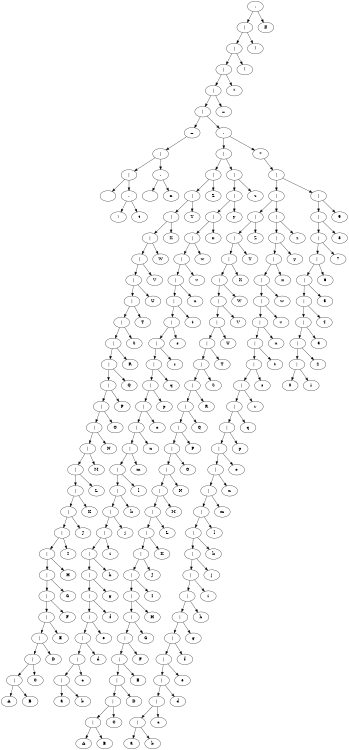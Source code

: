 digraph tree {
rankdir=TB;
size="8,5";
0 [label="."];
0 -> 1;
1 [label="|"];
1 -> 2;
2 [label="|"];
2 -> 3;
3 [label="|"];
3 -> 4;
4 [label="|"];
4 -> 5;
5 [label="|"];
5 -> 6;
6 [label="+"];
6 -> 7;
7 [label="|"];
7 -> 8;
8 [label="|"];
8 -> 9;
9 [label=" "];
8 -> 10;
10 [label="."];
10 -> 11;
11 [label="\\"];
10 -> 12;
12 [label="t"];
7 -> 13;
13 [label="."];
13 -> 14;
14 [label="\n"];
13 -> 15;
15 [label="n"];
5 -> 16;
16 [label="."];
16 -> 17;
17 [label="|"];
17 -> 18;
18 [label="|"];
18 -> 19;
19 [label="|"];
19 -> 20;
20 [label="|"];
20 -> 21;
21 [label="|"];
21 -> 22;
22 [label="|"];
22 -> 23;
23 [label="|"];
23 -> 24;
24 [label="|"];
24 -> 25;
25 [label="|"];
25 -> 26;
26 [label="|"];
26 -> 27;
27 [label="|"];
27 -> 28;
28 [label="|"];
28 -> 29;
29 [label="|"];
29 -> 30;
30 [label="|"];
30 -> 31;
31 [label="|"];
31 -> 32;
32 [label="|"];
32 -> 33;
33 [label="|"];
33 -> 34;
34 [label="|"];
34 -> 35;
35 [label="|"];
35 -> 36;
36 [label="|"];
36 -> 37;
37 [label="|"];
37 -> 38;
38 [label="|"];
38 -> 39;
39 [label="|"];
39 -> 40;
40 [label="|"];
40 -> 41;
41 [label="|"];
41 -> 42;
42 [label="|"];
42 -> 43;
43 [label="A"];
42 -> 44;
44 [label="B"];
41 -> 45;
45 [label="C"];
40 -> 46;
46 [label="D"];
39 -> 47;
47 [label="E"];
38 -> 48;
48 [label="F"];
37 -> 49;
49 [label="G"];
36 -> 50;
50 [label="H"];
35 -> 51;
51 [label="I"];
34 -> 52;
52 [label="J"];
33 -> 53;
53 [label="K"];
32 -> 54;
54 [label="L"];
31 -> 55;
55 [label="M"];
30 -> 56;
56 [label="N"];
29 -> 57;
57 [label="O"];
28 -> 58;
58 [label="P"];
27 -> 59;
59 [label="Q"];
26 -> 60;
60 [label="R"];
25 -> 61;
61 [label="S"];
24 -> 62;
62 [label="T"];
23 -> 63;
63 [label="U"];
22 -> 64;
64 [label="V"];
21 -> 65;
65 [label="W"];
20 -> 66;
66 [label="X"];
19 -> 67;
67 [label="Y"];
18 -> 68;
68 [label="Z"];
17 -> 69;
69 [label="|"];
69 -> 70;
70 [label="|"];
70 -> 71;
71 [label="|"];
71 -> 72;
72 [label="|"];
72 -> 73;
73 [label="|"];
73 -> 74;
74 [label="|"];
74 -> 75;
75 [label="|"];
75 -> 76;
76 [label="|"];
76 -> 77;
77 [label="|"];
77 -> 78;
78 [label="|"];
78 -> 79;
79 [label="|"];
79 -> 80;
80 [label="|"];
80 -> 81;
81 [label="|"];
81 -> 82;
82 [label="|"];
82 -> 83;
83 [label="|"];
83 -> 84;
84 [label="|"];
84 -> 85;
85 [label="|"];
85 -> 86;
86 [label="|"];
86 -> 87;
87 [label="|"];
87 -> 88;
88 [label="|"];
88 -> 89;
89 [label="|"];
89 -> 90;
90 [label="|"];
90 -> 91;
91 [label="|"];
91 -> 92;
92 [label="|"];
92 -> 93;
93 [label="|"];
93 -> 94;
94 [label="a"];
93 -> 95;
95 [label="b"];
92 -> 96;
96 [label="c"];
91 -> 97;
97 [label="d"];
90 -> 98;
98 [label="e"];
89 -> 99;
99 [label="f"];
88 -> 100;
100 [label="g"];
87 -> 101;
101 [label="h"];
86 -> 102;
102 [label="i"];
85 -> 103;
103 [label="j"];
84 -> 104;
104 [label="k"];
83 -> 105;
105 [label="l"];
82 -> 106;
106 [label="m"];
81 -> 107;
107 [label="n"];
80 -> 108;
108 [label="o"];
79 -> 109;
109 [label="p"];
78 -> 110;
110 [label="q"];
77 -> 111;
111 [label="r"];
76 -> 112;
112 [label="s"];
75 -> 113;
113 [label="t"];
74 -> 114;
114 [label="u"];
73 -> 115;
115 [label="v"];
72 -> 116;
116 [label="w"];
71 -> 117;
117 [label="x"];
70 -> 118;
118 [label="y"];
69 -> 119;
119 [label="z"];
16 -> 120;
120 [label="*"];
120 -> 121;
121 [label="|"];
121 -> 122;
122 [label="|"];
122 -> 123;
123 [label="|"];
123 -> 124;
124 [label="|"];
124 -> 125;
125 [label="|"];
125 -> 126;
126 [label="|"];
126 -> 127;
127 [label="|"];
127 -> 128;
128 [label="|"];
128 -> 129;
129 [label="|"];
129 -> 130;
130 [label="|"];
130 -> 131;
131 [label="|"];
131 -> 132;
132 [label="|"];
132 -> 133;
133 [label="|"];
133 -> 134;
134 [label="|"];
134 -> 135;
135 [label="|"];
135 -> 136;
136 [label="|"];
136 -> 137;
137 [label="|"];
137 -> 138;
138 [label="|"];
138 -> 139;
139 [label="|"];
139 -> 140;
140 [label="|"];
140 -> 141;
141 [label="|"];
141 -> 142;
142 [label="|"];
142 -> 143;
143 [label="|"];
143 -> 144;
144 [label="|"];
144 -> 145;
145 [label="|"];
145 -> 146;
146 [label="|"];
146 -> 147;
147 [label="|"];
147 -> 148;
148 [label="A"];
147 -> 149;
149 [label="B"];
146 -> 150;
150 [label="C"];
145 -> 151;
151 [label="D"];
144 -> 152;
152 [label="E"];
143 -> 153;
153 [label="F"];
142 -> 154;
154 [label="G"];
141 -> 155;
155 [label="H"];
140 -> 156;
156 [label="I"];
139 -> 157;
157 [label="J"];
138 -> 158;
158 [label="K"];
137 -> 159;
159 [label="L"];
136 -> 160;
160 [label="M"];
135 -> 161;
161 [label="N"];
134 -> 162;
162 [label="O"];
133 -> 163;
163 [label="P"];
132 -> 164;
164 [label="Q"];
131 -> 165;
165 [label="R"];
130 -> 166;
166 [label="S"];
129 -> 167;
167 [label="T"];
128 -> 168;
168 [label="U"];
127 -> 169;
169 [label="V"];
126 -> 170;
170 [label="W"];
125 -> 171;
171 [label="X"];
124 -> 172;
172 [label="Y"];
123 -> 173;
173 [label="Z"];
122 -> 174;
174 [label="|"];
174 -> 175;
175 [label="|"];
175 -> 176;
176 [label="|"];
176 -> 177;
177 [label="|"];
177 -> 178;
178 [label="|"];
178 -> 179;
179 [label="|"];
179 -> 180;
180 [label="|"];
180 -> 181;
181 [label="|"];
181 -> 182;
182 [label="|"];
182 -> 183;
183 [label="|"];
183 -> 184;
184 [label="|"];
184 -> 185;
185 [label="|"];
185 -> 186;
186 [label="|"];
186 -> 187;
187 [label="|"];
187 -> 188;
188 [label="|"];
188 -> 189;
189 [label="|"];
189 -> 190;
190 [label="|"];
190 -> 191;
191 [label="|"];
191 -> 192;
192 [label="|"];
192 -> 193;
193 [label="|"];
193 -> 194;
194 [label="|"];
194 -> 195;
195 [label="|"];
195 -> 196;
196 [label="|"];
196 -> 197;
197 [label="|"];
197 -> 198;
198 [label="|"];
198 -> 199;
199 [label="a"];
198 -> 200;
200 [label="b"];
197 -> 201;
201 [label="c"];
196 -> 202;
202 [label="d"];
195 -> 203;
203 [label="e"];
194 -> 204;
204 [label="f"];
193 -> 205;
205 [label="g"];
192 -> 206;
206 [label="h"];
191 -> 207;
207 [label="i"];
190 -> 208;
208 [label="j"];
189 -> 209;
209 [label="k"];
188 -> 210;
210 [label="l"];
187 -> 211;
211 [label="m"];
186 -> 212;
212 [label="n"];
185 -> 213;
213 [label="o"];
184 -> 214;
214 [label="p"];
183 -> 215;
215 [label="q"];
182 -> 216;
216 [label="r"];
181 -> 217;
217 [label="s"];
180 -> 218;
218 [label="t"];
179 -> 219;
219 [label="u"];
178 -> 220;
220 [label="v"];
177 -> 221;
221 [label="w"];
176 -> 222;
222 [label="x"];
175 -> 223;
223 [label="y"];
174 -> 224;
224 [label="z"];
121 -> 225;
225 [label="|"];
225 -> 226;
226 [label="|"];
226 -> 227;
227 [label="|"];
227 -> 228;
228 [label="|"];
228 -> 229;
229 [label="|"];
229 -> 230;
230 [label="|"];
230 -> 231;
231 [label="|"];
231 -> 232;
232 [label="|"];
232 -> 233;
233 [label="|"];
233 -> 234;
234 [label="0"];
233 -> 235;
235 [label="1"];
232 -> 236;
236 [label="2"];
231 -> 237;
237 [label="3"];
230 -> 238;
238 [label="4"];
229 -> 239;
239 [label="5"];
228 -> 240;
240 [label="6"];
227 -> 241;
241 [label="7"];
226 -> 242;
242 [label="8"];
225 -> 243;
243 [label="9"];
4 -> 244;
244 [label="+"];
3 -> 245;
245 [label="*"];
2 -> 246;
246 [label="("];
1 -> 247;
247 [label=")"];
0 -> 248;
248 [label="#"];
}